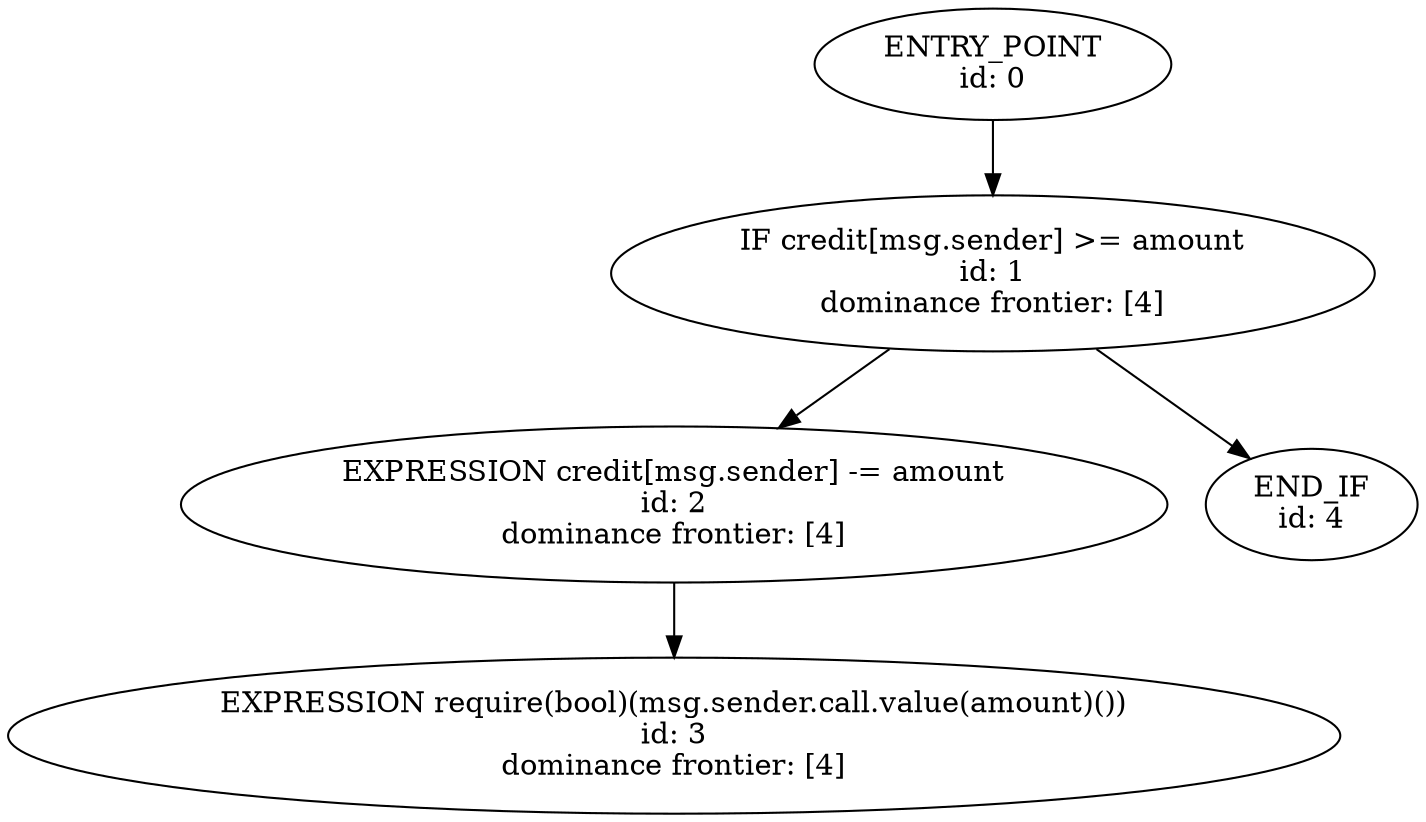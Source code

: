 digraph{
0[label="ENTRY_POINT
id: 0"];
1[label="IF credit[msg.sender] >= amount
id: 1
dominance frontier: [4]"];
0->1;
2[label="EXPRESSION credit[msg.sender] -= amount
id: 2
dominance frontier: [4]"];
1->2;
3[label="EXPRESSION require(bool)(msg.sender.call.value(amount)())
id: 3
dominance frontier: [4]"];
2->3;
4[label="END_IF
id: 4"];
1->4;
}

